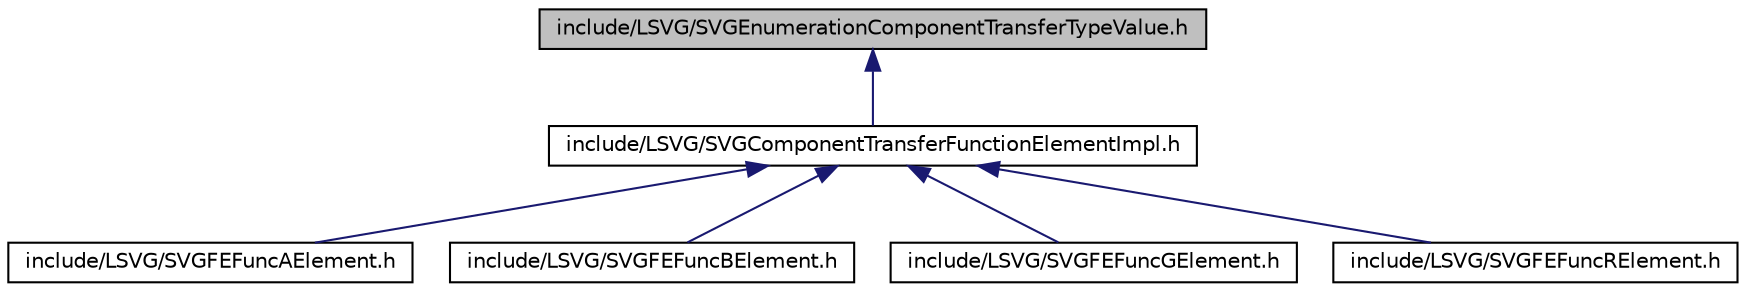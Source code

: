 digraph G
{
  edge [fontname="Helvetica",fontsize="10",labelfontname="Helvetica",labelfontsize="10"];
  node [fontname="Helvetica",fontsize="10",shape=record];
  Node1 [label="include/LSVG/SVGEnumerationComponentTransferTypeValue.h",height=0.2,width=0.4,color="black", fillcolor="grey75", style="filled" fontcolor="black"];
  Node1 -> Node2 [dir="back",color="midnightblue",fontsize="10",style="solid",fontname="Helvetica"];
  Node2 [label="include/LSVG/SVGComponentTransferFunctionElementImpl.h",height=0.2,width=0.4,color="black", fillcolor="white", style="filled",URL="$_s_v_g_component_transfer_function_element_impl_8h.html"];
  Node2 -> Node3 [dir="back",color="midnightblue",fontsize="10",style="solid",fontname="Helvetica"];
  Node3 [label="include/LSVG/SVGFEFuncAElement.h",height=0.2,width=0.4,color="black", fillcolor="white", style="filled",URL="$_s_v_g_f_e_func_a_element_8h.html"];
  Node2 -> Node4 [dir="back",color="midnightblue",fontsize="10",style="solid",fontname="Helvetica"];
  Node4 [label="include/LSVG/SVGFEFuncBElement.h",height=0.2,width=0.4,color="black", fillcolor="white", style="filled",URL="$_s_v_g_f_e_func_b_element_8h.html"];
  Node2 -> Node5 [dir="back",color="midnightblue",fontsize="10",style="solid",fontname="Helvetica"];
  Node5 [label="include/LSVG/SVGFEFuncGElement.h",height=0.2,width=0.4,color="black", fillcolor="white", style="filled",URL="$_s_v_g_f_e_func_g_element_8h.html"];
  Node2 -> Node6 [dir="back",color="midnightblue",fontsize="10",style="solid",fontname="Helvetica"];
  Node6 [label="include/LSVG/SVGFEFuncRElement.h",height=0.2,width=0.4,color="black", fillcolor="white", style="filled",URL="$_s_v_g_f_e_func_r_element_8h.html"];
}
